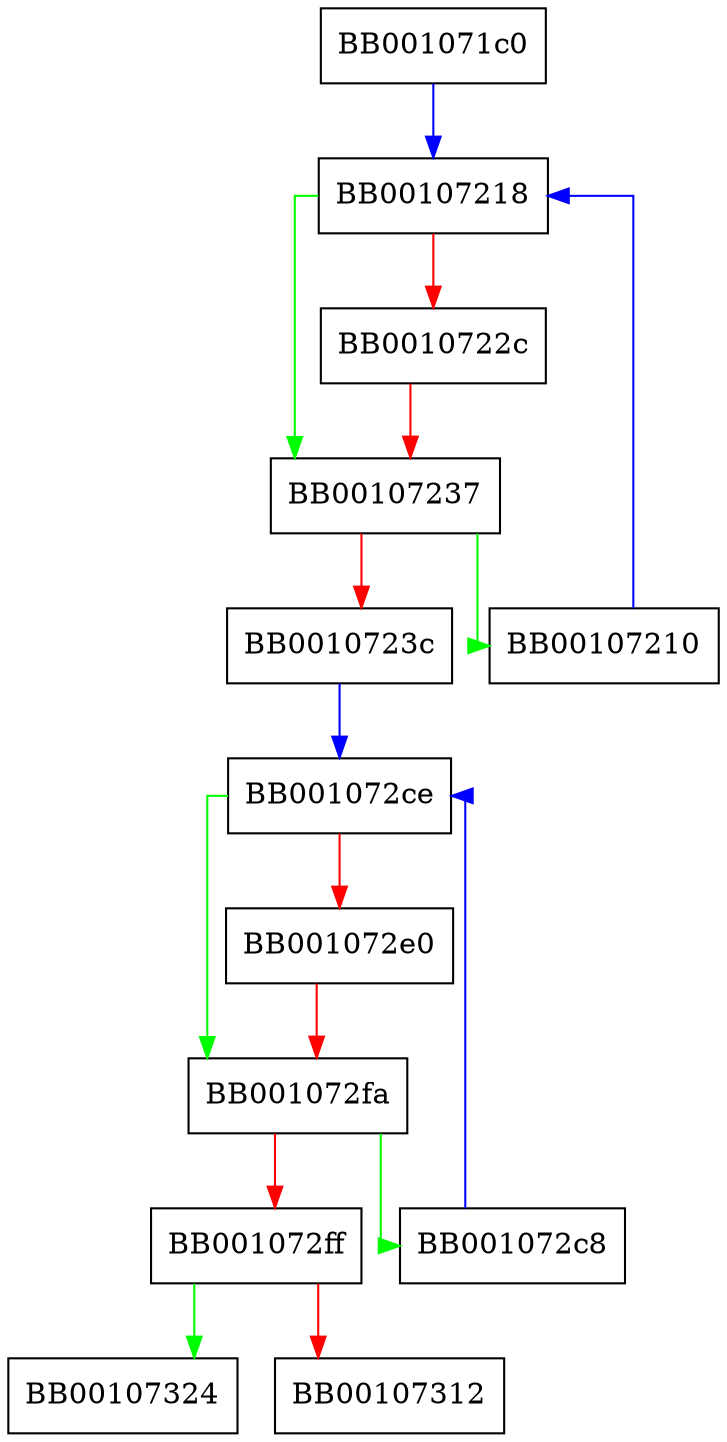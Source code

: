 digraph FUN_001071c0 {
  node [shape="box"];
  graph [splines=ortho];
  BB001071c0 -> BB00107218 [color="blue"];
  BB00107210 -> BB00107218 [color="blue"];
  BB00107218 -> BB00107237 [color="green"];
  BB00107218 -> BB0010722c [color="red"];
  BB0010722c -> BB00107237 [color="red"];
  BB00107237 -> BB00107210 [color="green"];
  BB00107237 -> BB0010723c [color="red"];
  BB0010723c -> BB001072ce [color="blue"];
  BB001072c8 -> BB001072ce [color="blue"];
  BB001072ce -> BB001072fa [color="green"];
  BB001072ce -> BB001072e0 [color="red"];
  BB001072e0 -> BB001072fa [color="red"];
  BB001072fa -> BB001072c8 [color="green"];
  BB001072fa -> BB001072ff [color="red"];
  BB001072ff -> BB00107324 [color="green"];
  BB001072ff -> BB00107312 [color="red"];
}